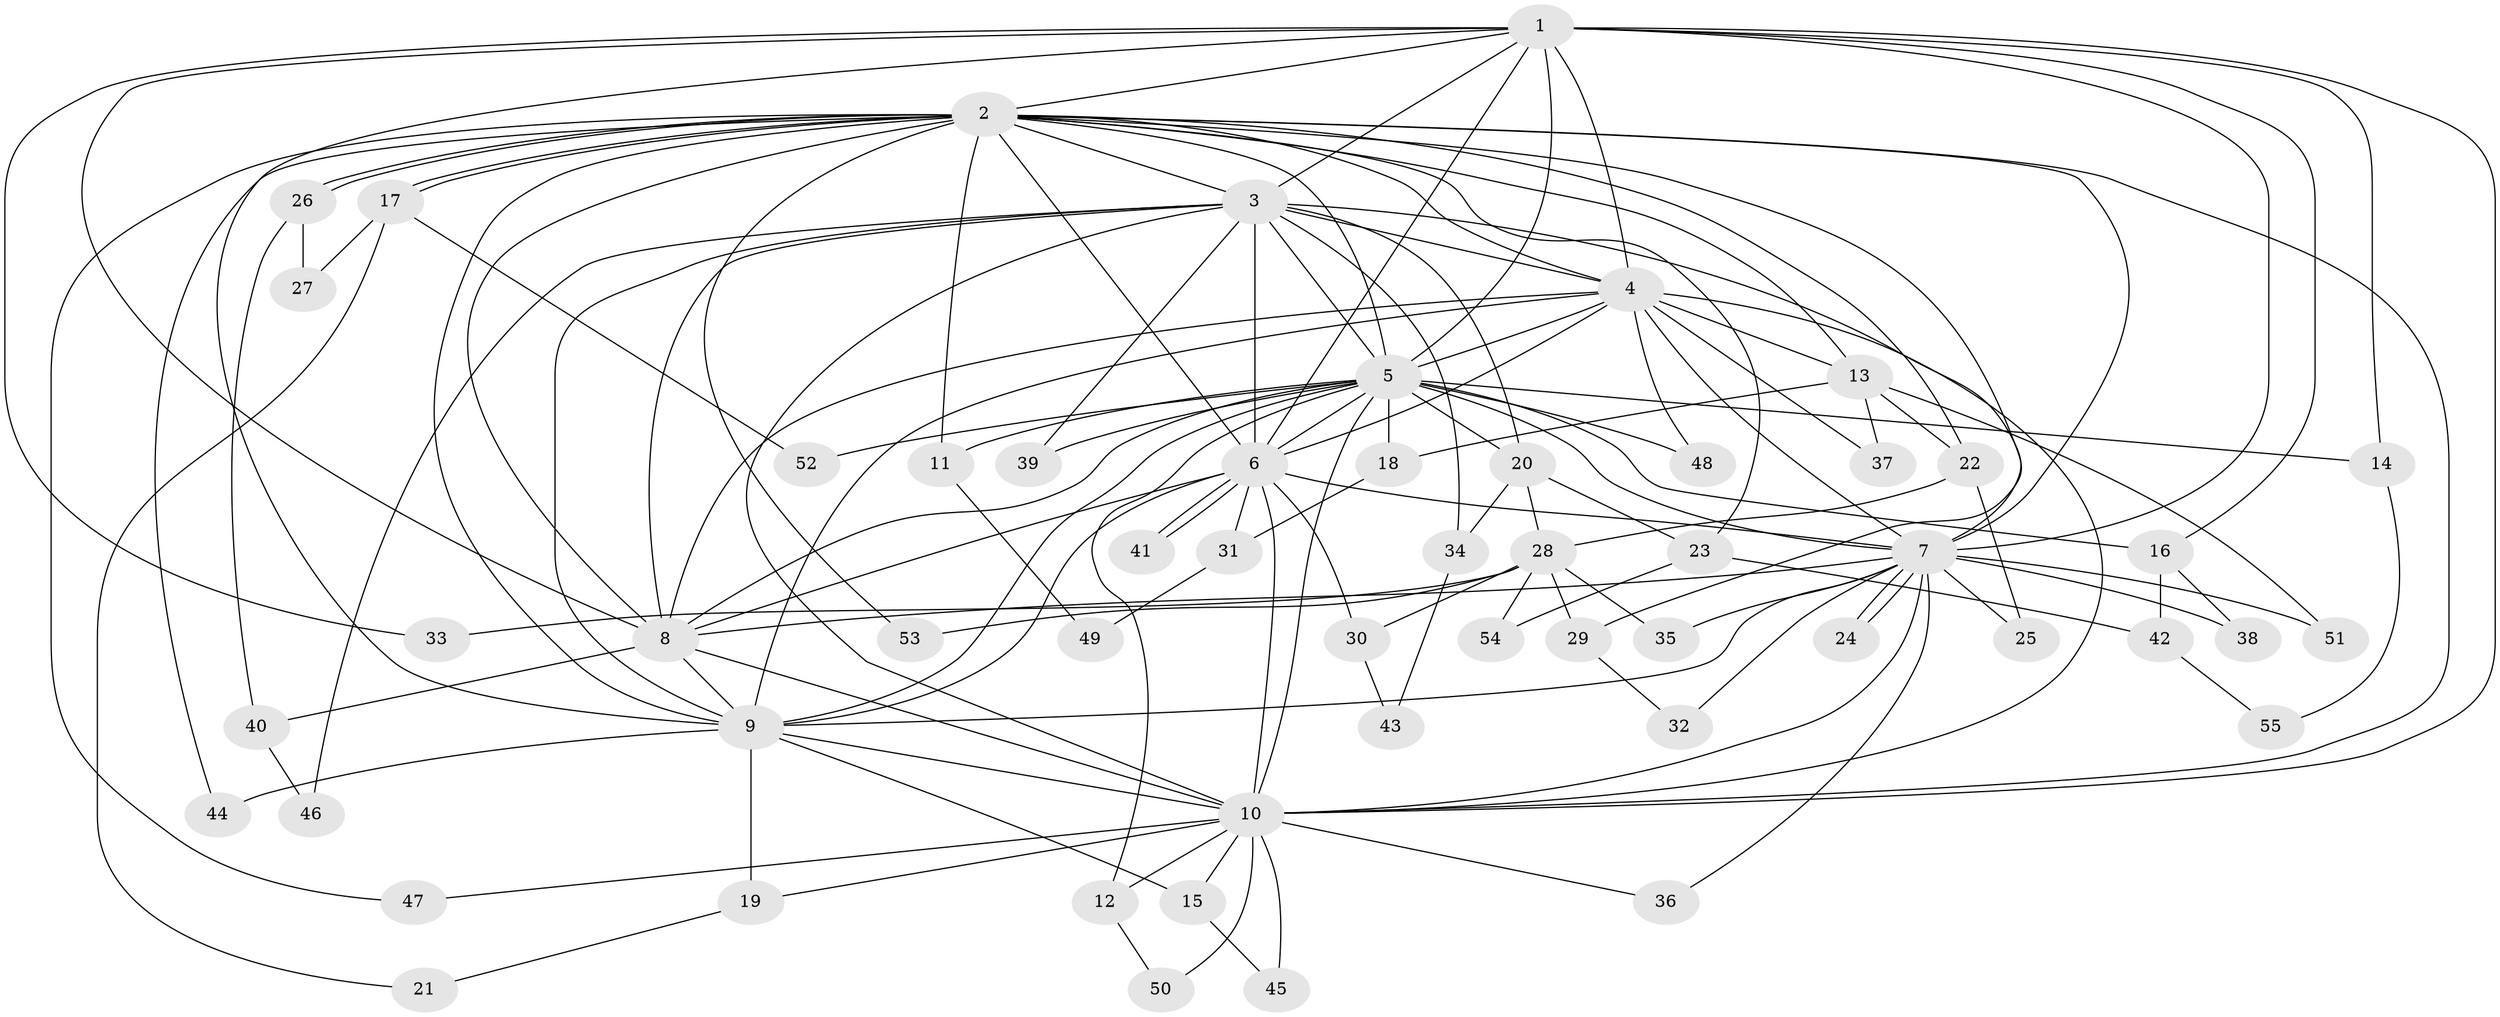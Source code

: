 // coarse degree distribution, {16: 0.045454545454545456, 10: 0.045454545454545456, 8: 0.09090909090909091, 4: 0.045454545454545456, 3: 0.2727272727272727, 5: 0.045454545454545456, 2: 0.3181818181818182, 1: 0.13636363636363635}
// Generated by graph-tools (version 1.1) at 2025/49/03/04/25 22:49:56]
// undirected, 55 vertices, 135 edges
graph export_dot {
  node [color=gray90,style=filled];
  1;
  2;
  3;
  4;
  5;
  6;
  7;
  8;
  9;
  10;
  11;
  12;
  13;
  14;
  15;
  16;
  17;
  18;
  19;
  20;
  21;
  22;
  23;
  24;
  25;
  26;
  27;
  28;
  29;
  30;
  31;
  32;
  33;
  34;
  35;
  36;
  37;
  38;
  39;
  40;
  41;
  42;
  43;
  44;
  45;
  46;
  47;
  48;
  49;
  50;
  51;
  52;
  53;
  54;
  55;
  1 -- 2;
  1 -- 3;
  1 -- 4;
  1 -- 5;
  1 -- 6;
  1 -- 7;
  1 -- 8;
  1 -- 9;
  1 -- 10;
  1 -- 14;
  1 -- 16;
  1 -- 33;
  2 -- 3;
  2 -- 4;
  2 -- 5;
  2 -- 6;
  2 -- 7;
  2 -- 8;
  2 -- 9;
  2 -- 10;
  2 -- 11;
  2 -- 13;
  2 -- 17;
  2 -- 17;
  2 -- 22;
  2 -- 23;
  2 -- 26;
  2 -- 26;
  2 -- 29;
  2 -- 44;
  2 -- 47;
  2 -- 53;
  3 -- 4;
  3 -- 5;
  3 -- 6;
  3 -- 7;
  3 -- 8;
  3 -- 9;
  3 -- 10;
  3 -- 20;
  3 -- 34;
  3 -- 39;
  3 -- 46;
  4 -- 5;
  4 -- 6;
  4 -- 7;
  4 -- 8;
  4 -- 9;
  4 -- 10;
  4 -- 13;
  4 -- 37;
  4 -- 48;
  5 -- 6;
  5 -- 7;
  5 -- 8;
  5 -- 9;
  5 -- 10;
  5 -- 11;
  5 -- 12;
  5 -- 14;
  5 -- 16;
  5 -- 18;
  5 -- 20;
  5 -- 39;
  5 -- 48;
  5 -- 52;
  6 -- 7;
  6 -- 8;
  6 -- 9;
  6 -- 10;
  6 -- 30;
  6 -- 31;
  6 -- 41;
  6 -- 41;
  7 -- 8;
  7 -- 9;
  7 -- 10;
  7 -- 24;
  7 -- 24;
  7 -- 25;
  7 -- 32;
  7 -- 35;
  7 -- 36;
  7 -- 38;
  7 -- 51;
  8 -- 9;
  8 -- 10;
  8 -- 40;
  9 -- 10;
  9 -- 15;
  9 -- 19;
  9 -- 44;
  10 -- 12;
  10 -- 15;
  10 -- 19;
  10 -- 36;
  10 -- 45;
  10 -- 47;
  10 -- 50;
  11 -- 49;
  12 -- 50;
  13 -- 18;
  13 -- 22;
  13 -- 37;
  13 -- 51;
  14 -- 55;
  15 -- 45;
  16 -- 38;
  16 -- 42;
  17 -- 21;
  17 -- 27;
  17 -- 52;
  18 -- 31;
  19 -- 21;
  20 -- 23;
  20 -- 28;
  20 -- 34;
  22 -- 25;
  22 -- 28;
  23 -- 42;
  23 -- 54;
  26 -- 27;
  26 -- 40;
  28 -- 29;
  28 -- 30;
  28 -- 33;
  28 -- 35;
  28 -- 53;
  28 -- 54;
  29 -- 32;
  30 -- 43;
  31 -- 49;
  34 -- 43;
  40 -- 46;
  42 -- 55;
}

